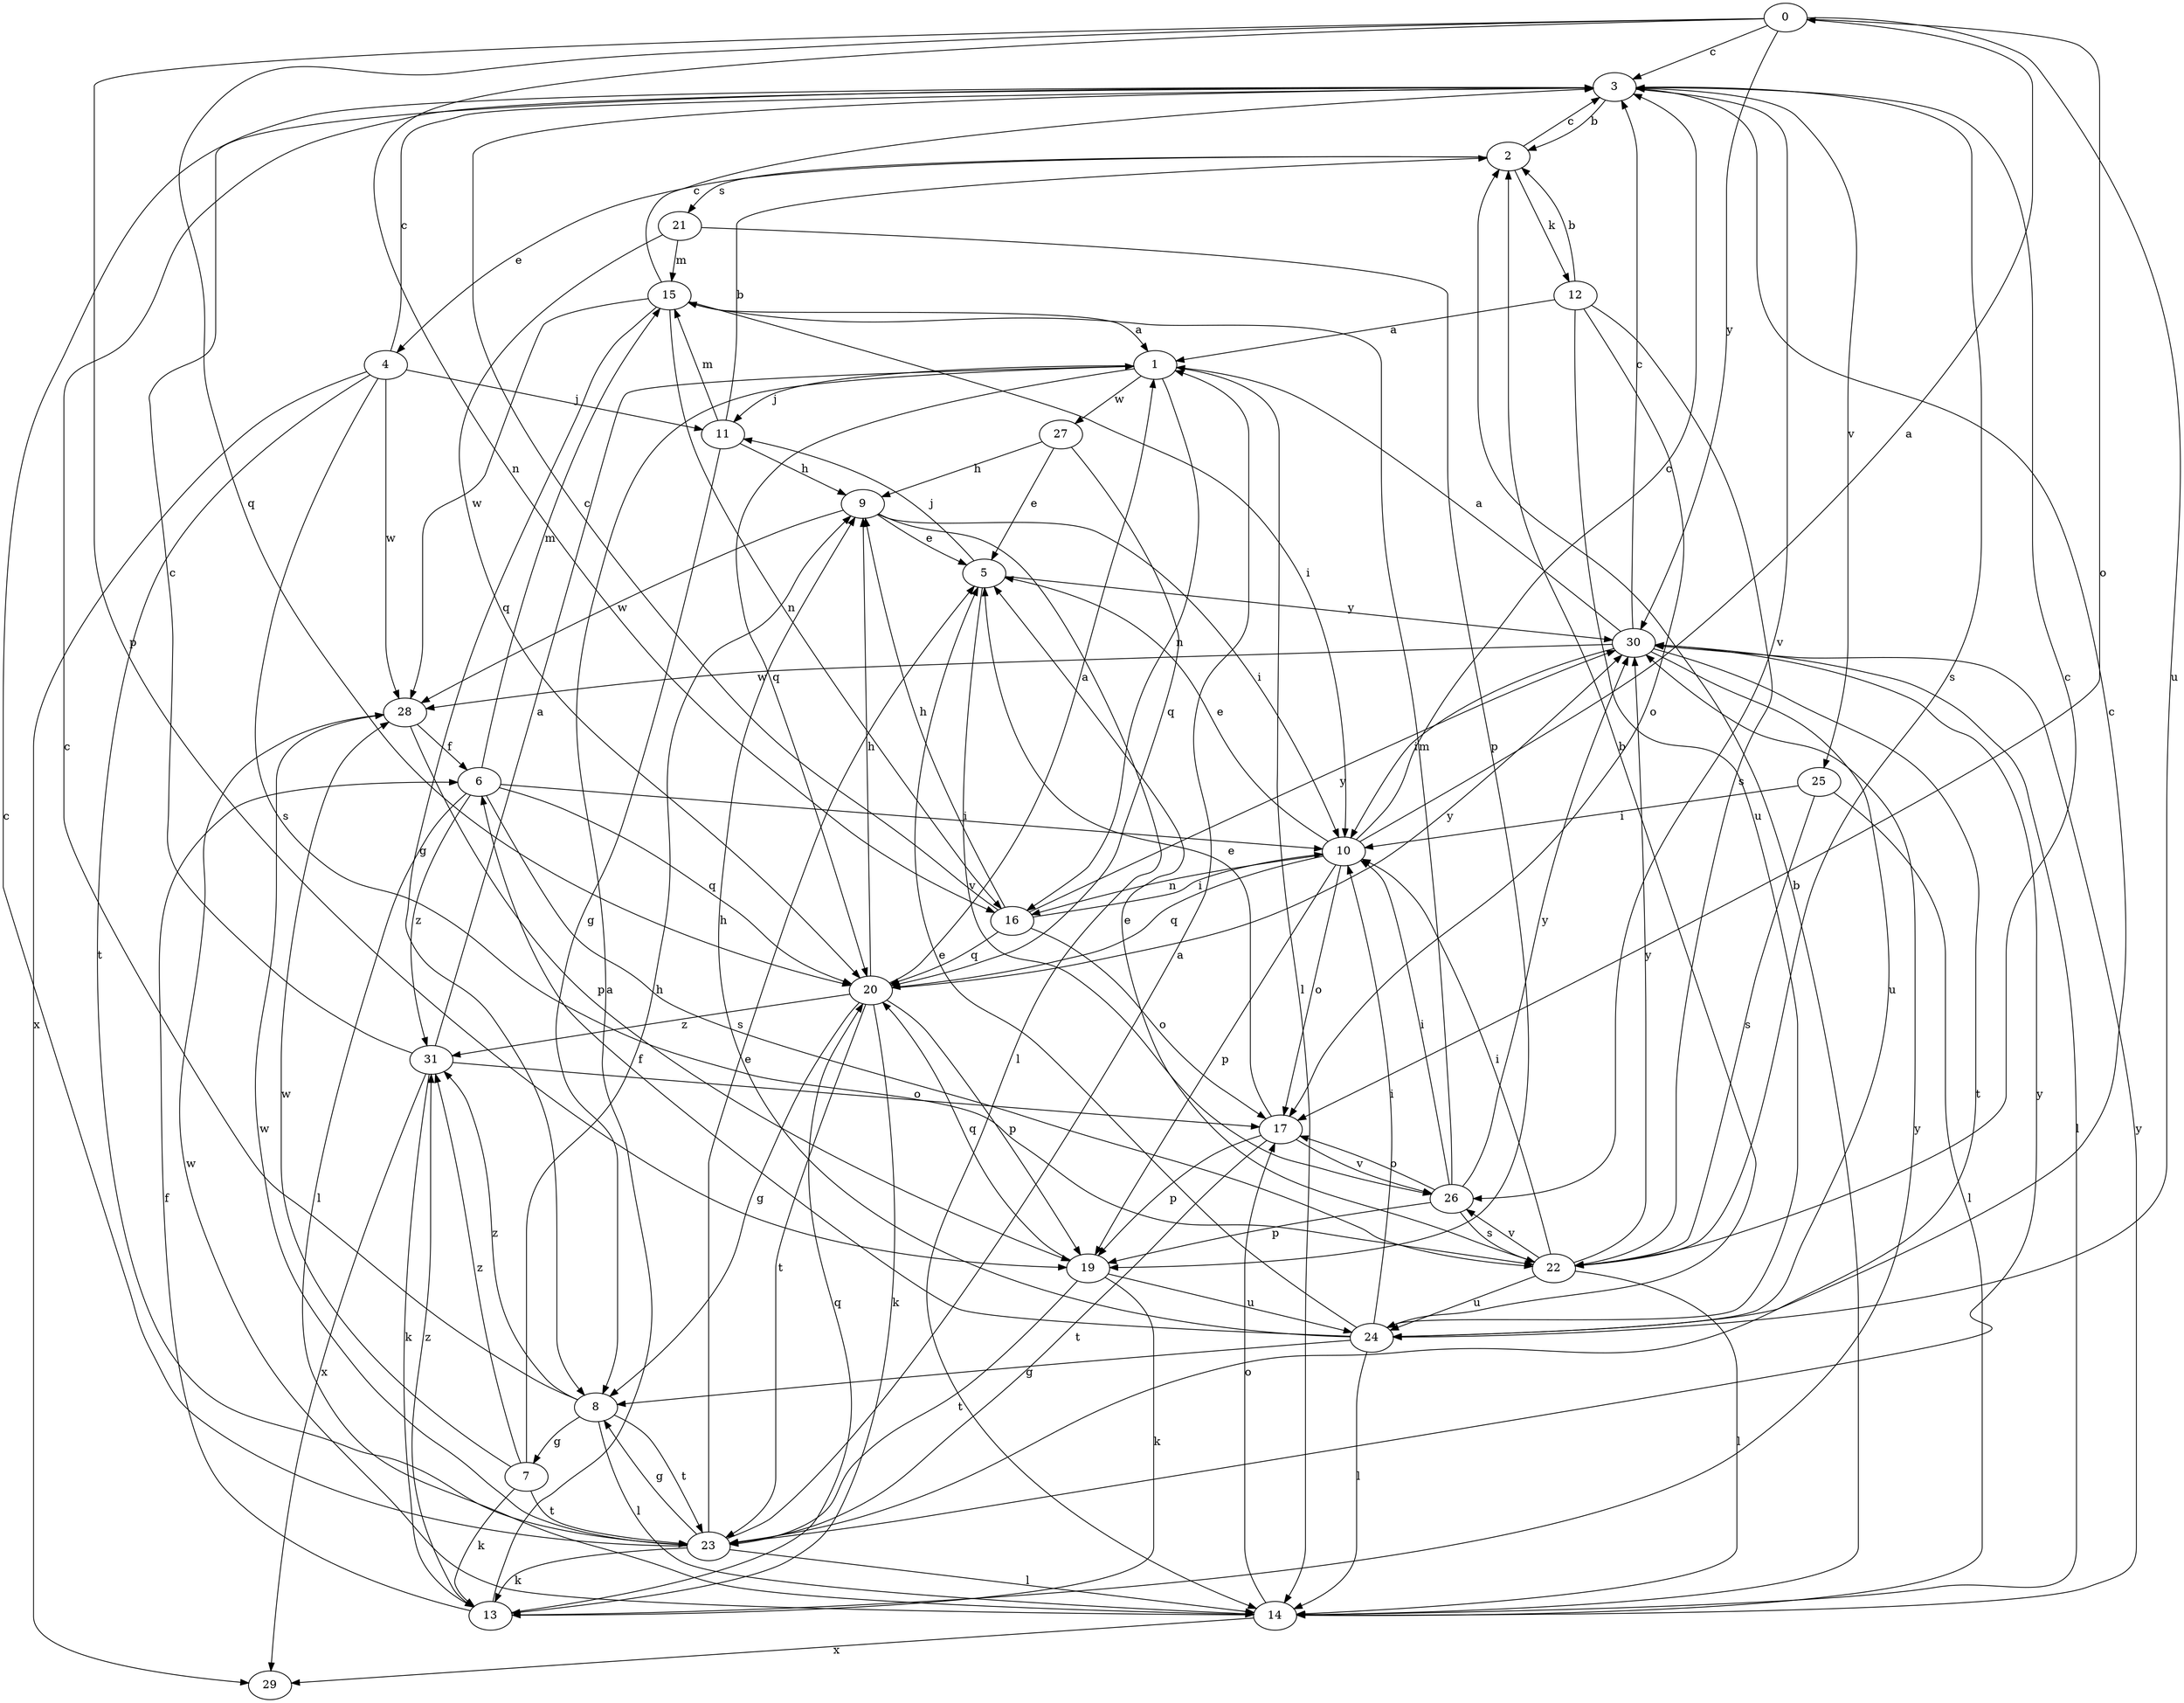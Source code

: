 strict digraph  {
0;
1;
2;
3;
4;
5;
6;
7;
8;
9;
10;
11;
12;
13;
14;
15;
16;
17;
19;
20;
21;
22;
23;
24;
25;
26;
27;
28;
29;
30;
31;
0 -> 3  [label=c];
0 -> 16  [label=n];
0 -> 17  [label=o];
0 -> 19  [label=p];
0 -> 20  [label=q];
0 -> 24  [label=u];
0 -> 30  [label=y];
1 -> 11  [label=j];
1 -> 14  [label=l];
1 -> 16  [label=n];
1 -> 20  [label=q];
1 -> 27  [label=w];
2 -> 3  [label=c];
2 -> 4  [label=e];
2 -> 12  [label=k];
2 -> 21  [label=s];
3 -> 2  [label=b];
3 -> 22  [label=s];
3 -> 25  [label=v];
3 -> 26  [label=v];
4 -> 3  [label=c];
4 -> 11  [label=j];
4 -> 22  [label=s];
4 -> 23  [label=t];
4 -> 28  [label=w];
4 -> 29  [label=x];
5 -> 11  [label=j];
5 -> 26  [label=v];
5 -> 30  [label=y];
6 -> 10  [label=i];
6 -> 14  [label=l];
6 -> 15  [label=m];
6 -> 20  [label=q];
6 -> 22  [label=s];
6 -> 31  [label=z];
7 -> 9  [label=h];
7 -> 13  [label=k];
7 -> 23  [label=t];
7 -> 28  [label=w];
7 -> 31  [label=z];
8 -> 3  [label=c];
8 -> 7  [label=g];
8 -> 14  [label=l];
8 -> 23  [label=t];
8 -> 31  [label=z];
9 -> 5  [label=e];
9 -> 10  [label=i];
9 -> 14  [label=l];
9 -> 28  [label=w];
10 -> 0  [label=a];
10 -> 3  [label=c];
10 -> 5  [label=e];
10 -> 16  [label=n];
10 -> 17  [label=o];
10 -> 19  [label=p];
10 -> 20  [label=q];
11 -> 2  [label=b];
11 -> 8  [label=g];
11 -> 9  [label=h];
11 -> 15  [label=m];
12 -> 1  [label=a];
12 -> 2  [label=b];
12 -> 17  [label=o];
12 -> 22  [label=s];
12 -> 24  [label=u];
13 -> 1  [label=a];
13 -> 6  [label=f];
13 -> 20  [label=q];
13 -> 30  [label=y];
13 -> 31  [label=z];
14 -> 2  [label=b];
14 -> 17  [label=o];
14 -> 28  [label=w];
14 -> 29  [label=x];
14 -> 30  [label=y];
15 -> 1  [label=a];
15 -> 3  [label=c];
15 -> 8  [label=g];
15 -> 10  [label=i];
15 -> 16  [label=n];
15 -> 28  [label=w];
16 -> 3  [label=c];
16 -> 9  [label=h];
16 -> 10  [label=i];
16 -> 17  [label=o];
16 -> 20  [label=q];
16 -> 30  [label=y];
17 -> 5  [label=e];
17 -> 19  [label=p];
17 -> 23  [label=t];
17 -> 26  [label=v];
19 -> 13  [label=k];
19 -> 20  [label=q];
19 -> 23  [label=t];
19 -> 24  [label=u];
20 -> 1  [label=a];
20 -> 8  [label=g];
20 -> 9  [label=h];
20 -> 13  [label=k];
20 -> 19  [label=p];
20 -> 23  [label=t];
20 -> 30  [label=y];
20 -> 31  [label=z];
21 -> 15  [label=m];
21 -> 19  [label=p];
21 -> 20  [label=q];
22 -> 3  [label=c];
22 -> 5  [label=e];
22 -> 10  [label=i];
22 -> 14  [label=l];
22 -> 24  [label=u];
22 -> 26  [label=v];
22 -> 30  [label=y];
23 -> 1  [label=a];
23 -> 3  [label=c];
23 -> 5  [label=e];
23 -> 8  [label=g];
23 -> 13  [label=k];
23 -> 14  [label=l];
23 -> 28  [label=w];
23 -> 30  [label=y];
24 -> 2  [label=b];
24 -> 3  [label=c];
24 -> 5  [label=e];
24 -> 6  [label=f];
24 -> 8  [label=g];
24 -> 9  [label=h];
24 -> 10  [label=i];
24 -> 14  [label=l];
25 -> 10  [label=i];
25 -> 14  [label=l];
25 -> 22  [label=s];
26 -> 10  [label=i];
26 -> 15  [label=m];
26 -> 17  [label=o];
26 -> 19  [label=p];
26 -> 22  [label=s];
26 -> 30  [label=y];
27 -> 5  [label=e];
27 -> 9  [label=h];
27 -> 20  [label=q];
28 -> 6  [label=f];
28 -> 19  [label=p];
30 -> 1  [label=a];
30 -> 3  [label=c];
30 -> 10  [label=i];
30 -> 14  [label=l];
30 -> 23  [label=t];
30 -> 24  [label=u];
30 -> 28  [label=w];
31 -> 1  [label=a];
31 -> 3  [label=c];
31 -> 13  [label=k];
31 -> 17  [label=o];
31 -> 29  [label=x];
}

